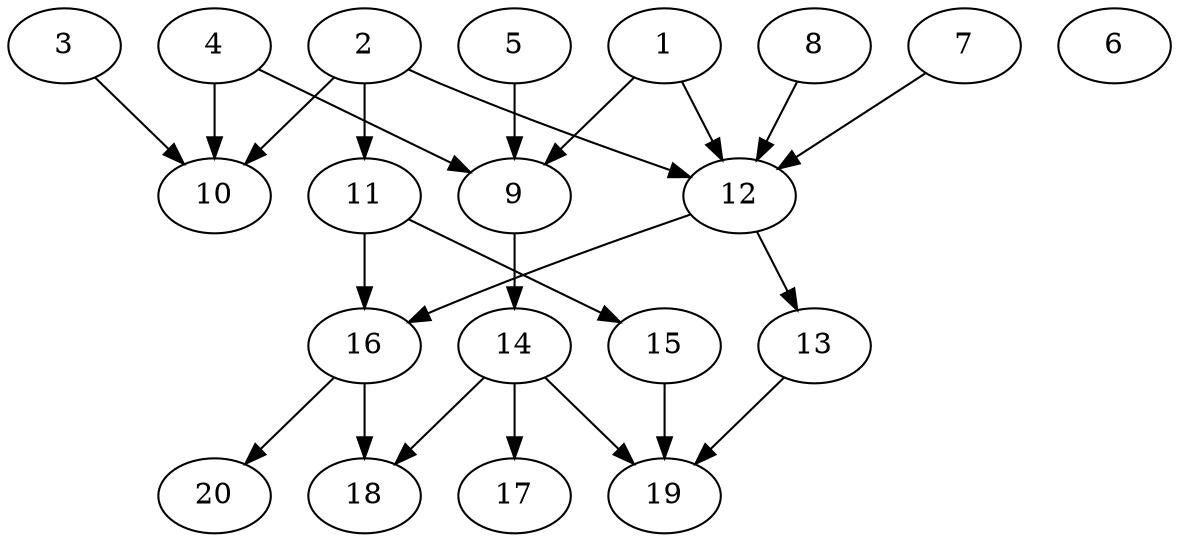 // DAG automatically generated by daggen at Tue Jul 23 14:23:30 2019
// ./daggen --dot -n 20 --ccr 0.3 --fat 0.6 --regular 0.5 --density 0.6 --mindata 5242880 --maxdata 52428800 
digraph G {
  1 [size="40311467", alpha="0.10", expect_size="12093440"] 
  1 -> 9 [size ="12093440"]
  1 -> 12 [size ="12093440"]
  2 [size="49629867", alpha="0.10", expect_size="14888960"] 
  2 -> 10 [size ="14888960"]
  2 -> 11 [size ="14888960"]
  2 -> 12 [size ="14888960"]
  3 [size="172772693", alpha="0.06", expect_size="51831808"] 
  3 -> 10 [size ="51831808"]
  4 [size="145817600", alpha="0.17", expect_size="43745280"] 
  4 -> 9 [size ="43745280"]
  4 -> 10 [size ="43745280"]
  5 [size="172274347", alpha="0.02", expect_size="51682304"] 
  5 -> 9 [size ="51682304"]
  6 [size="89275733", alpha="0.19", expect_size="26782720"] 
  7 [size="138014720", alpha="0.06", expect_size="41404416"] 
  7 -> 12 [size ="41404416"]
  8 [size="146797227", alpha="0.04", expect_size="44039168"] 
  8 -> 12 [size ="44039168"]
  9 [size="114626560", alpha="0.16", expect_size="34387968"] 
  9 -> 14 [size ="34387968"]
  10 [size="99997013", alpha="0.02", expect_size="29999104"] 
  11 [size="46530560", alpha="0.05", expect_size="13959168"] 
  11 -> 15 [size ="13959168"]
  11 -> 16 [size ="13959168"]
  12 [size="126525440", alpha="0.15", expect_size="37957632"] 
  12 -> 13 [size ="37957632"]
  12 -> 16 [size ="37957632"]
  13 [size="45271040", alpha="0.14", expect_size="13581312"] 
  13 -> 19 [size ="13581312"]
  14 [size="92535467", alpha="0.13", expect_size="27760640"] 
  14 -> 17 [size ="27760640"]
  14 -> 18 [size ="27760640"]
  14 -> 19 [size ="27760640"]
  15 [size="68765013", alpha="0.01", expect_size="20629504"] 
  15 -> 19 [size ="20629504"]
  16 [size="87702187", alpha="0.02", expect_size="26310656"] 
  16 -> 18 [size ="26310656"]
  16 -> 20 [size ="26310656"]
  17 [size="81841493", alpha="0.11", expect_size="24552448"] 
  18 [size="132638720", alpha="0.15", expect_size="39791616"] 
  19 [size="160826027", alpha="0.12", expect_size="48247808"] 
  20 [size="125440000", alpha="0.14", expect_size="37632000"] 
}
